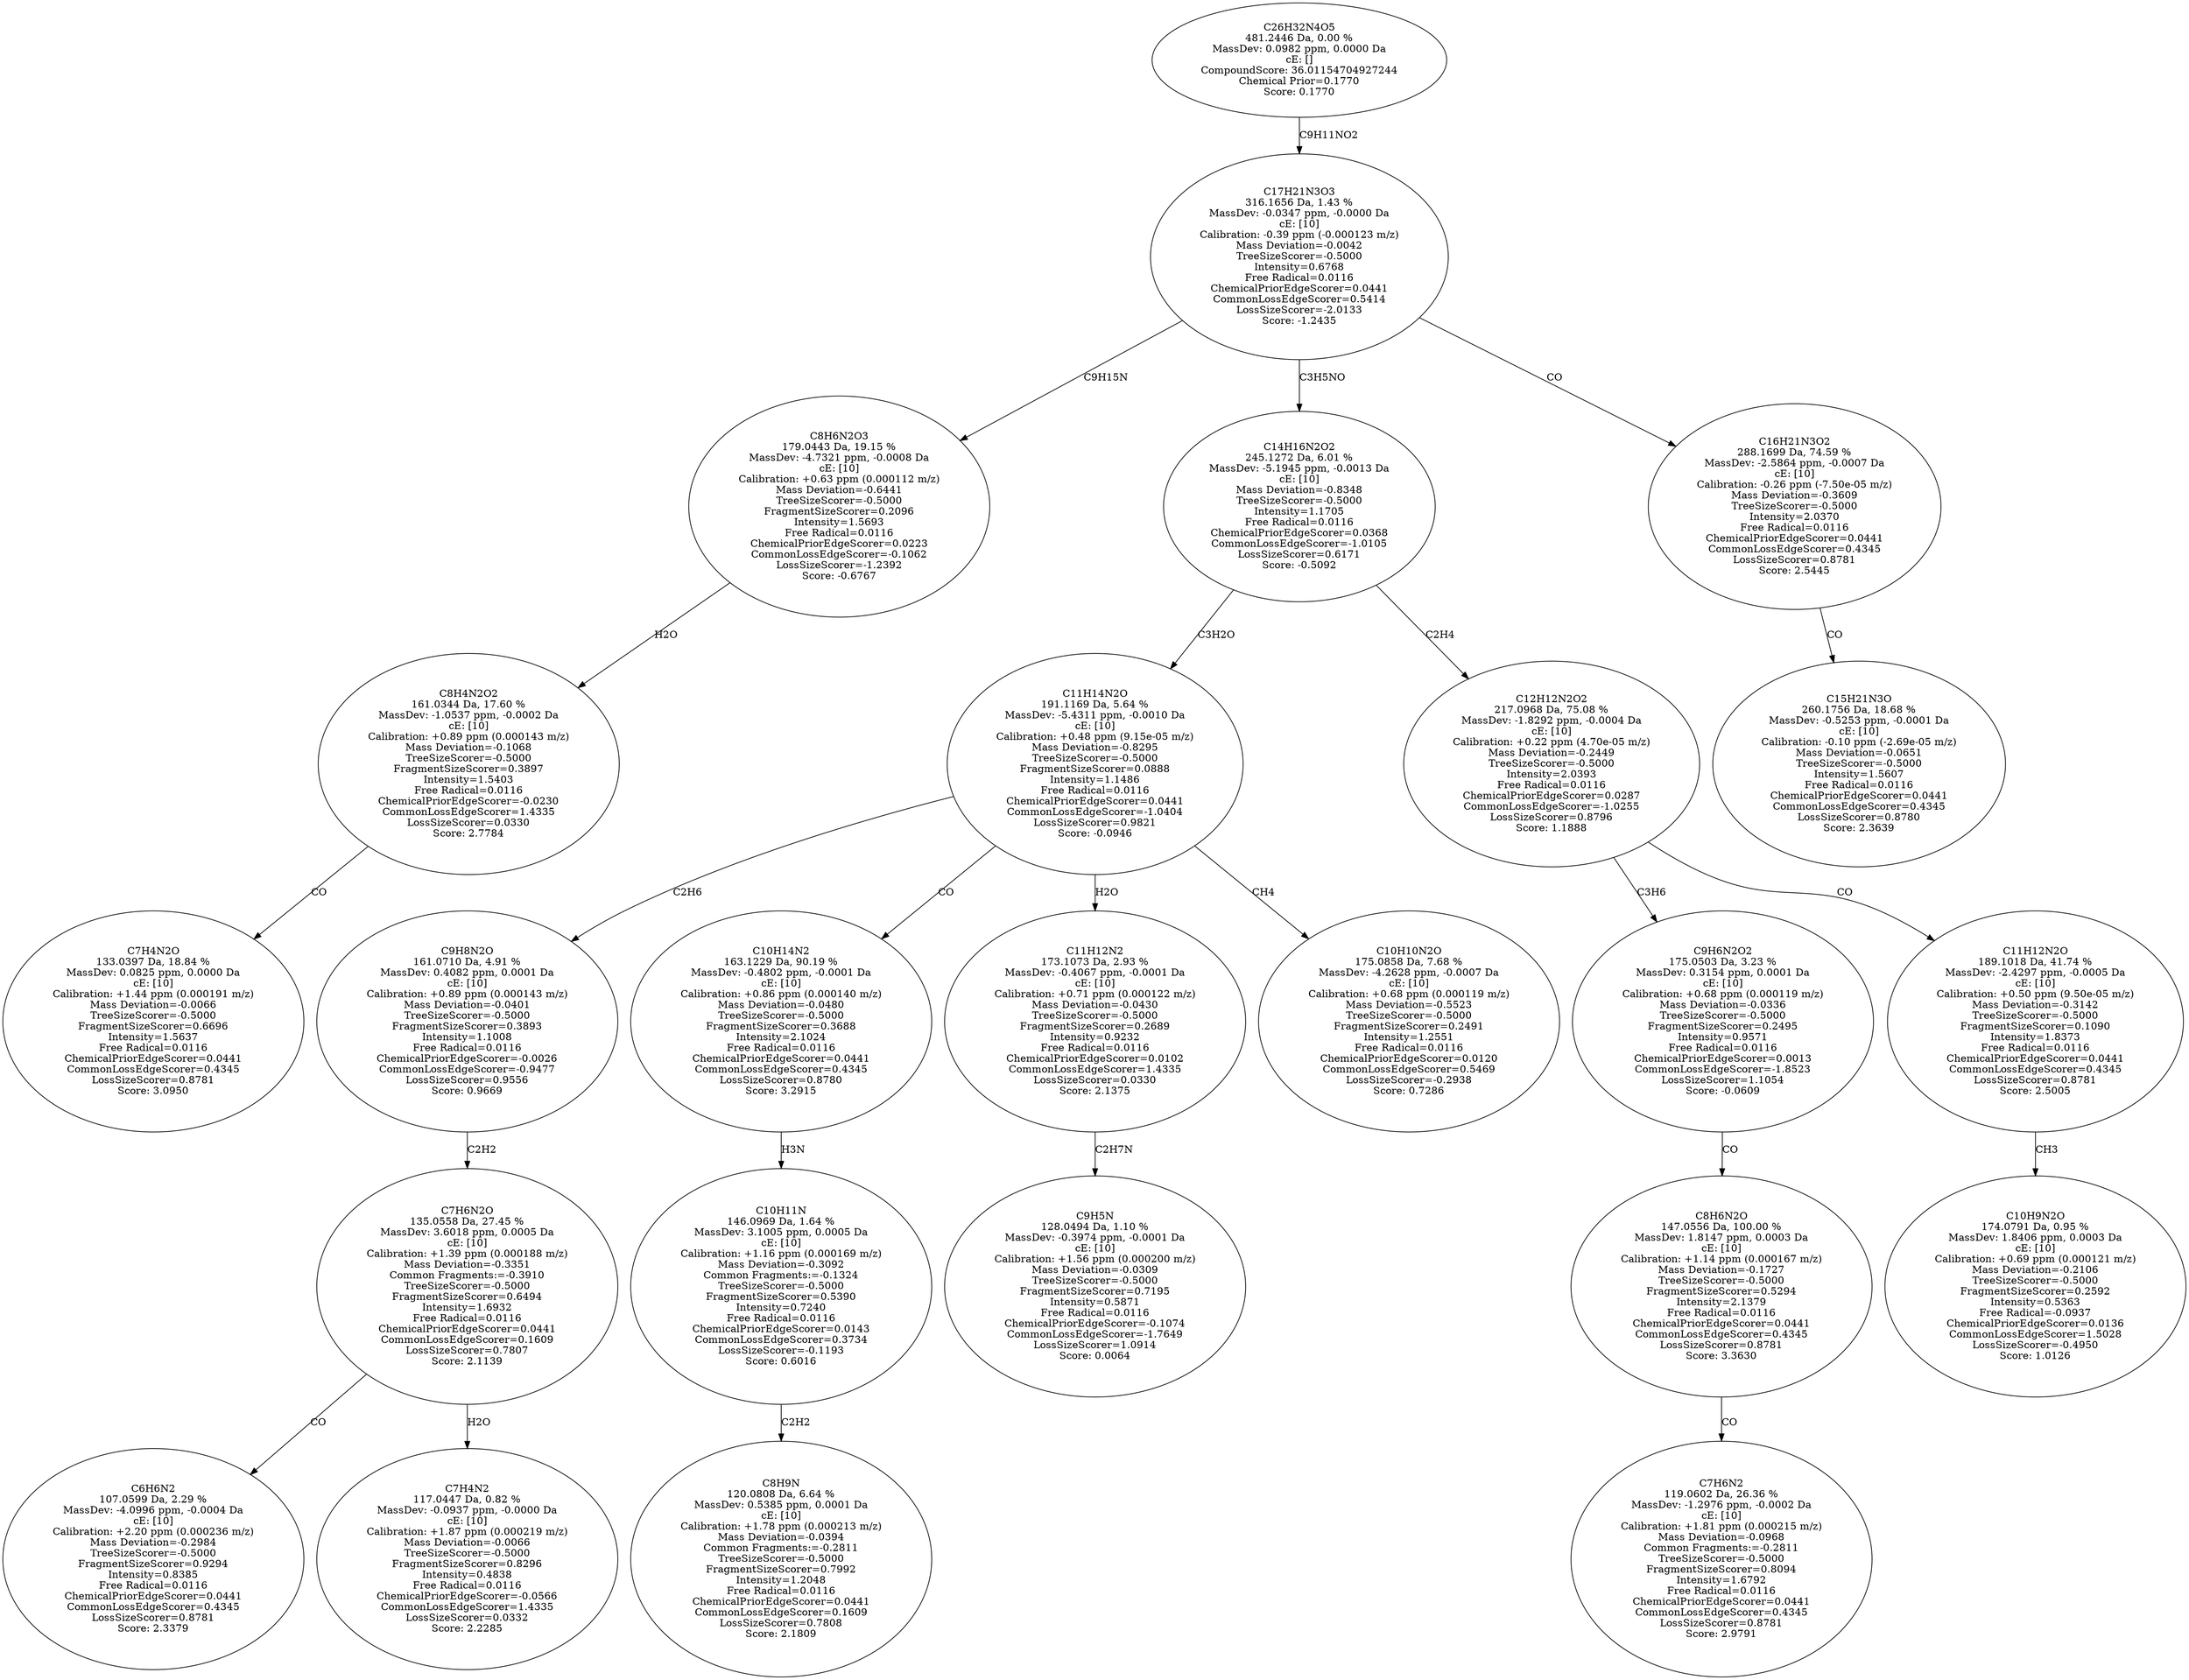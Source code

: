 strict digraph {
v1 [label="C7H4N2O\n133.0397 Da, 18.84 %\nMassDev: 0.0825 ppm, 0.0000 Da\ncE: [10]\nCalibration: +1.44 ppm (0.000191 m/z)\nMass Deviation=-0.0066\nTreeSizeScorer=-0.5000\nFragmentSizeScorer=0.6696\nIntensity=1.5637\nFree Radical=0.0116\nChemicalPriorEdgeScorer=0.0441\nCommonLossEdgeScorer=0.4345\nLossSizeScorer=0.8781\nScore: 3.0950"];
v2 [label="C8H4N2O2\n161.0344 Da, 17.60 %\nMassDev: -1.0537 ppm, -0.0002 Da\ncE: [10]\nCalibration: +0.89 ppm (0.000143 m/z)\nMass Deviation=-0.1068\nTreeSizeScorer=-0.5000\nFragmentSizeScorer=0.3897\nIntensity=1.5403\nFree Radical=0.0116\nChemicalPriorEdgeScorer=-0.0230\nCommonLossEdgeScorer=1.4335\nLossSizeScorer=0.0330\nScore: 2.7784"];
v3 [label="C8H6N2O3\n179.0443 Da, 19.15 %\nMassDev: -4.7321 ppm, -0.0008 Da\ncE: [10]\nCalibration: +0.63 ppm (0.000112 m/z)\nMass Deviation=-0.6441\nTreeSizeScorer=-0.5000\nFragmentSizeScorer=0.2096\nIntensity=1.5693\nFree Radical=0.0116\nChemicalPriorEdgeScorer=0.0223\nCommonLossEdgeScorer=-0.1062\nLossSizeScorer=-1.2392\nScore: -0.6767"];
v4 [label="C6H6N2\n107.0599 Da, 2.29 %\nMassDev: -4.0996 ppm, -0.0004 Da\ncE: [10]\nCalibration: +2.20 ppm (0.000236 m/z)\nMass Deviation=-0.2984\nTreeSizeScorer=-0.5000\nFragmentSizeScorer=0.9294\nIntensity=0.8385\nFree Radical=0.0116\nChemicalPriorEdgeScorer=0.0441\nCommonLossEdgeScorer=0.4345\nLossSizeScorer=0.8781\nScore: 2.3379"];
v5 [label="C7H4N2\n117.0447 Da, 0.82 %\nMassDev: -0.0937 ppm, -0.0000 Da\ncE: [10]\nCalibration: +1.87 ppm (0.000219 m/z)\nMass Deviation=-0.0066\nTreeSizeScorer=-0.5000\nFragmentSizeScorer=0.8296\nIntensity=0.4838\nFree Radical=0.0116\nChemicalPriorEdgeScorer=-0.0566\nCommonLossEdgeScorer=1.4335\nLossSizeScorer=0.0332\nScore: 2.2285"];
v6 [label="C7H6N2O\n135.0558 Da, 27.45 %\nMassDev: 3.6018 ppm, 0.0005 Da\ncE: [10]\nCalibration: +1.39 ppm (0.000188 m/z)\nMass Deviation=-0.3351\nCommon Fragments:=-0.3910\nTreeSizeScorer=-0.5000\nFragmentSizeScorer=0.6494\nIntensity=1.6932\nFree Radical=0.0116\nChemicalPriorEdgeScorer=0.0441\nCommonLossEdgeScorer=0.1609\nLossSizeScorer=0.7807\nScore: 2.1139"];
v7 [label="C9H8N2O\n161.0710 Da, 4.91 %\nMassDev: 0.4082 ppm, 0.0001 Da\ncE: [10]\nCalibration: +0.89 ppm (0.000143 m/z)\nMass Deviation=-0.0401\nTreeSizeScorer=-0.5000\nFragmentSizeScorer=0.3893\nIntensity=1.1008\nFree Radical=0.0116\nChemicalPriorEdgeScorer=-0.0026\nCommonLossEdgeScorer=-0.9477\nLossSizeScorer=0.9556\nScore: 0.9669"];
v8 [label="C8H9N\n120.0808 Da, 6.64 %\nMassDev: 0.5385 ppm, 0.0001 Da\ncE: [10]\nCalibration: +1.78 ppm (0.000213 m/z)\nMass Deviation=-0.0394\nCommon Fragments:=-0.2811\nTreeSizeScorer=-0.5000\nFragmentSizeScorer=0.7992\nIntensity=1.2048\nFree Radical=0.0116\nChemicalPriorEdgeScorer=0.0441\nCommonLossEdgeScorer=0.1609\nLossSizeScorer=0.7808\nScore: 2.1809"];
v9 [label="C10H11N\n146.0969 Da, 1.64 %\nMassDev: 3.1005 ppm, 0.0005 Da\ncE: [10]\nCalibration: +1.16 ppm (0.000169 m/z)\nMass Deviation=-0.3092\nCommon Fragments:=-0.1324\nTreeSizeScorer=-0.5000\nFragmentSizeScorer=0.5390\nIntensity=0.7240\nFree Radical=0.0116\nChemicalPriorEdgeScorer=0.0143\nCommonLossEdgeScorer=0.3734\nLossSizeScorer=-0.1193\nScore: 0.6016"];
v10 [label="C10H14N2\n163.1229 Da, 90.19 %\nMassDev: -0.4802 ppm, -0.0001 Da\ncE: [10]\nCalibration: +0.86 ppm (0.000140 m/z)\nMass Deviation=-0.0480\nTreeSizeScorer=-0.5000\nFragmentSizeScorer=0.3688\nIntensity=2.1024\nFree Radical=0.0116\nChemicalPriorEdgeScorer=0.0441\nCommonLossEdgeScorer=0.4345\nLossSizeScorer=0.8780\nScore: 3.2915"];
v11 [label="C9H5N\n128.0494 Da, 1.10 %\nMassDev: -0.3974 ppm, -0.0001 Da\ncE: [10]\nCalibration: +1.56 ppm (0.000200 m/z)\nMass Deviation=-0.0309\nTreeSizeScorer=-0.5000\nFragmentSizeScorer=0.7195\nIntensity=0.5871\nFree Radical=0.0116\nChemicalPriorEdgeScorer=-0.1074\nCommonLossEdgeScorer=-1.7649\nLossSizeScorer=1.0914\nScore: 0.0064"];
v12 [label="C11H12N2\n173.1073 Da, 2.93 %\nMassDev: -0.4067 ppm, -0.0001 Da\ncE: [10]\nCalibration: +0.71 ppm (0.000122 m/z)\nMass Deviation=-0.0430\nTreeSizeScorer=-0.5000\nFragmentSizeScorer=0.2689\nIntensity=0.9232\nFree Radical=0.0116\nChemicalPriorEdgeScorer=0.0102\nCommonLossEdgeScorer=1.4335\nLossSizeScorer=0.0330\nScore: 2.1375"];
v13 [label="C10H10N2O\n175.0858 Da, 7.68 %\nMassDev: -4.2628 ppm, -0.0007 Da\ncE: [10]\nCalibration: +0.68 ppm (0.000119 m/z)\nMass Deviation=-0.5523\nTreeSizeScorer=-0.5000\nFragmentSizeScorer=0.2491\nIntensity=1.2551\nFree Radical=0.0116\nChemicalPriorEdgeScorer=0.0120\nCommonLossEdgeScorer=0.5469\nLossSizeScorer=-0.2938\nScore: 0.7286"];
v14 [label="C11H14N2O\n191.1169 Da, 5.64 %\nMassDev: -5.4311 ppm, -0.0010 Da\ncE: [10]\nCalibration: +0.48 ppm (9.15e-05 m/z)\nMass Deviation=-0.8295\nTreeSizeScorer=-0.5000\nFragmentSizeScorer=0.0888\nIntensity=1.1486\nFree Radical=0.0116\nChemicalPriorEdgeScorer=0.0441\nCommonLossEdgeScorer=-1.0404\nLossSizeScorer=0.9821\nScore: -0.0946"];
v15 [label="C7H6N2\n119.0602 Da, 26.36 %\nMassDev: -1.2976 ppm, -0.0002 Da\ncE: [10]\nCalibration: +1.81 ppm (0.000215 m/z)\nMass Deviation=-0.0968\nCommon Fragments:=-0.2811\nTreeSizeScorer=-0.5000\nFragmentSizeScorer=0.8094\nIntensity=1.6792\nFree Radical=0.0116\nChemicalPriorEdgeScorer=0.0441\nCommonLossEdgeScorer=0.4345\nLossSizeScorer=0.8781\nScore: 2.9791"];
v16 [label="C8H6N2O\n147.0556 Da, 100.00 %\nMassDev: 1.8147 ppm, 0.0003 Da\ncE: [10]\nCalibration: +1.14 ppm (0.000167 m/z)\nMass Deviation=-0.1727\nTreeSizeScorer=-0.5000\nFragmentSizeScorer=0.5294\nIntensity=2.1379\nFree Radical=0.0116\nChemicalPriorEdgeScorer=0.0441\nCommonLossEdgeScorer=0.4345\nLossSizeScorer=0.8781\nScore: 3.3630"];
v17 [label="C9H6N2O2\n175.0503 Da, 3.23 %\nMassDev: 0.3154 ppm, 0.0001 Da\ncE: [10]\nCalibration: +0.68 ppm (0.000119 m/z)\nMass Deviation=-0.0336\nTreeSizeScorer=-0.5000\nFragmentSizeScorer=0.2495\nIntensity=0.9571\nFree Radical=0.0116\nChemicalPriorEdgeScorer=0.0013\nCommonLossEdgeScorer=-1.8523\nLossSizeScorer=1.1054\nScore: -0.0609"];
v18 [label="C10H9N2O\n174.0791 Da, 0.95 %\nMassDev: 1.8406 ppm, 0.0003 Da\ncE: [10]\nCalibration: +0.69 ppm (0.000121 m/z)\nMass Deviation=-0.2106\nTreeSizeScorer=-0.5000\nFragmentSizeScorer=0.2592\nIntensity=0.5363\nFree Radical=-0.0937\nChemicalPriorEdgeScorer=0.0136\nCommonLossEdgeScorer=1.5028\nLossSizeScorer=-0.4950\nScore: 1.0126"];
v19 [label="C11H12N2O\n189.1018 Da, 41.74 %\nMassDev: -2.4297 ppm, -0.0005 Da\ncE: [10]\nCalibration: +0.50 ppm (9.50e-05 m/z)\nMass Deviation=-0.3142\nTreeSizeScorer=-0.5000\nFragmentSizeScorer=0.1090\nIntensity=1.8373\nFree Radical=0.0116\nChemicalPriorEdgeScorer=0.0441\nCommonLossEdgeScorer=0.4345\nLossSizeScorer=0.8781\nScore: 2.5005"];
v20 [label="C12H12N2O2\n217.0968 Da, 75.08 %\nMassDev: -1.8292 ppm, -0.0004 Da\ncE: [10]\nCalibration: +0.22 ppm (4.70e-05 m/z)\nMass Deviation=-0.2449\nTreeSizeScorer=-0.5000\nIntensity=2.0393\nFree Radical=0.0116\nChemicalPriorEdgeScorer=0.0287\nCommonLossEdgeScorer=-1.0255\nLossSizeScorer=0.8796\nScore: 1.1888"];
v21 [label="C14H16N2O2\n245.1272 Da, 6.01 %\nMassDev: -5.1945 ppm, -0.0013 Da\ncE: [10]\nMass Deviation=-0.8348\nTreeSizeScorer=-0.5000\nIntensity=1.1705\nFree Radical=0.0116\nChemicalPriorEdgeScorer=0.0368\nCommonLossEdgeScorer=-1.0105\nLossSizeScorer=0.6171\nScore: -0.5092"];
v22 [label="C15H21N3O\n260.1756 Da, 18.68 %\nMassDev: -0.5253 ppm, -0.0001 Da\ncE: [10]\nCalibration: -0.10 ppm (-2.69e-05 m/z)\nMass Deviation=-0.0651\nTreeSizeScorer=-0.5000\nIntensity=1.5607\nFree Radical=0.0116\nChemicalPriorEdgeScorer=0.0441\nCommonLossEdgeScorer=0.4345\nLossSizeScorer=0.8780\nScore: 2.3639"];
v23 [label="C16H21N3O2\n288.1699 Da, 74.59 %\nMassDev: -2.5864 ppm, -0.0007 Da\ncE: [10]\nCalibration: -0.26 ppm (-7.50e-05 m/z)\nMass Deviation=-0.3609\nTreeSizeScorer=-0.5000\nIntensity=2.0370\nFree Radical=0.0116\nChemicalPriorEdgeScorer=0.0441\nCommonLossEdgeScorer=0.4345\nLossSizeScorer=0.8781\nScore: 2.5445"];
v24 [label="C17H21N3O3\n316.1656 Da, 1.43 %\nMassDev: -0.0347 ppm, -0.0000 Da\ncE: [10]\nCalibration: -0.39 ppm (-0.000123 m/z)\nMass Deviation=-0.0042\nTreeSizeScorer=-0.5000\nIntensity=0.6768\nFree Radical=0.0116\nChemicalPriorEdgeScorer=0.0441\nCommonLossEdgeScorer=0.5414\nLossSizeScorer=-2.0133\nScore: -1.2435"];
v25 [label="C26H32N4O5\n481.2446 Da, 0.00 %\nMassDev: 0.0982 ppm, 0.0000 Da\ncE: []\nCompoundScore: 36.01154704927244\nChemical Prior=0.1770\nScore: 0.1770"];
v2 -> v1 [label="CO"];
v3 -> v2 [label="H2O"];
v24 -> v3 [label="C9H15N"];
v6 -> v4 [label="CO"];
v6 -> v5 [label="H2O"];
v7 -> v6 [label="C2H2"];
v14 -> v7 [label="C2H6"];
v9 -> v8 [label="C2H2"];
v10 -> v9 [label="H3N"];
v14 -> v10 [label="CO"];
v12 -> v11 [label="C2H7N"];
v14 -> v12 [label="H2O"];
v14 -> v13 [label="CH4"];
v21 -> v14 [label="C3H2O"];
v16 -> v15 [label="CO"];
v17 -> v16 [label="CO"];
v20 -> v17 [label="C3H6"];
v19 -> v18 [label="CH3"];
v20 -> v19 [label="CO"];
v21 -> v20 [label="C2H4"];
v24 -> v21 [label="C3H5NO"];
v23 -> v22 [label="CO"];
v24 -> v23 [label="CO"];
v25 -> v24 [label="C9H11NO2"];
}